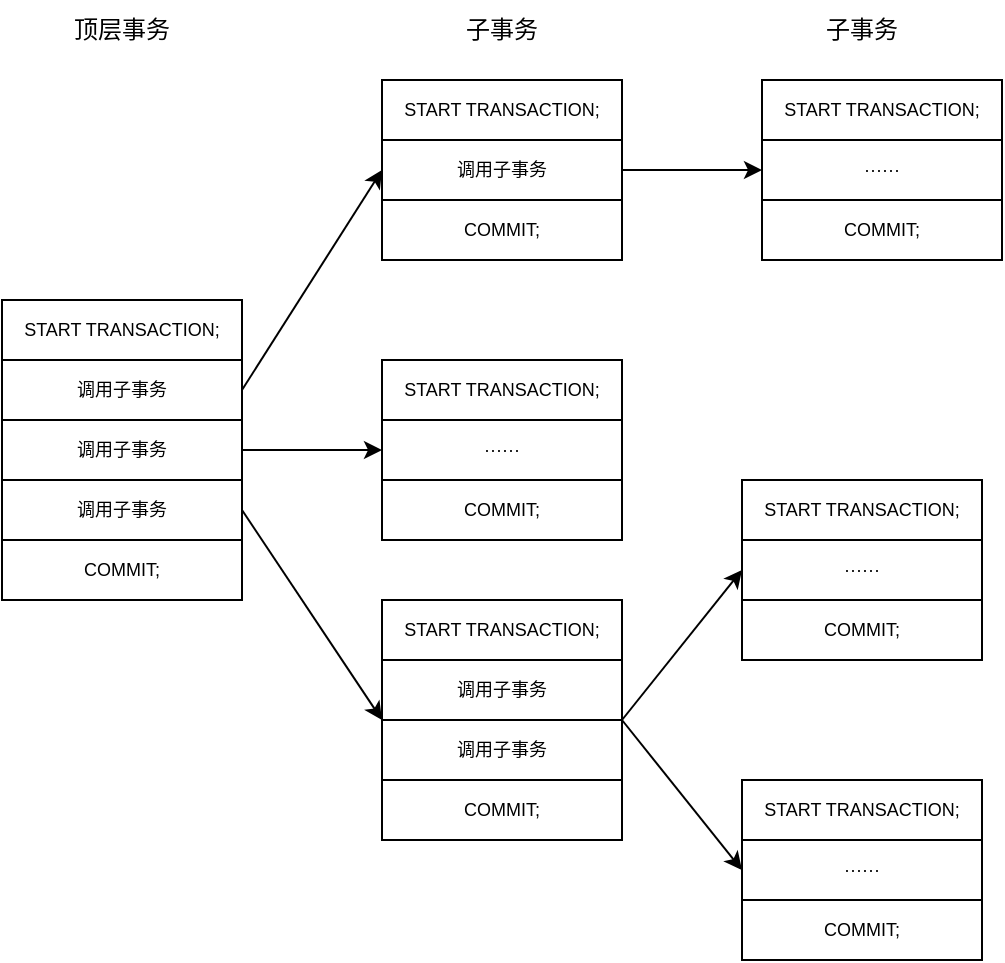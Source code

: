 <mxfile version="27.1.3">
  <diagram name="第 1 页" id="F2-SKgdABRe445PUrhpk">
    <mxGraphModel dx="1181" dy="630" grid="1" gridSize="10" guides="1" tooltips="1" connect="1" arrows="1" fold="1" page="1" pageScale="1" pageWidth="3300" pageHeight="4681" math="0" shadow="0">
      <root>
        <mxCell id="0" />
        <mxCell id="1" parent="0" />
        <mxCell id="2lTEQmjzz5ShgXORFhZ_-8" value="&lt;div&gt;START TRANSACTION;&lt;/div&gt;" style="rounded=0;whiteSpace=wrap;html=1;fontSize=9;" vertex="1" parent="1">
          <mxGeometry x="690" y="420" width="120" height="30" as="geometry" />
        </mxCell>
        <mxCell id="2lTEQmjzz5ShgXORFhZ_-28" style="rounded=0;orthogonalLoop=1;jettySize=auto;html=1;exitX=1;exitY=0.5;exitDx=0;exitDy=0;entryX=0;entryY=0.5;entryDx=0;entryDy=0;" edge="1" parent="1" source="2lTEQmjzz5ShgXORFhZ_-10" target="2lTEQmjzz5ShgXORFhZ_-16">
          <mxGeometry relative="1" as="geometry">
            <mxPoint x="880" y="360" as="targetPoint" />
          </mxGeometry>
        </mxCell>
        <mxCell id="2lTEQmjzz5ShgXORFhZ_-10" value="调用子事务" style="rounded=0;whiteSpace=wrap;html=1;fontSize=9;" vertex="1" parent="1">
          <mxGeometry x="690" y="450" width="120" height="30" as="geometry" />
        </mxCell>
        <mxCell id="2lTEQmjzz5ShgXORFhZ_-29" style="rounded=0;orthogonalLoop=1;jettySize=auto;html=1;exitX=1;exitY=0.5;exitDx=0;exitDy=0;entryX=0;entryY=0.5;entryDx=0;entryDy=0;" edge="1" parent="1" source="2lTEQmjzz5ShgXORFhZ_-11" target="2lTEQmjzz5ShgXORFhZ_-21">
          <mxGeometry relative="1" as="geometry" />
        </mxCell>
        <mxCell id="2lTEQmjzz5ShgXORFhZ_-11" value="调用子事务" style="rounded=0;whiteSpace=wrap;html=1;fontSize=9;" vertex="1" parent="1">
          <mxGeometry x="690" y="480" width="120" height="30" as="geometry" />
        </mxCell>
        <mxCell id="2lTEQmjzz5ShgXORFhZ_-30" style="rounded=0;orthogonalLoop=1;jettySize=auto;html=1;exitX=1;exitY=0.5;exitDx=0;exitDy=0;entryX=0;entryY=1;entryDx=0;entryDy=0;" edge="1" parent="1" source="2lTEQmjzz5ShgXORFhZ_-13" target="2lTEQmjzz5ShgXORFhZ_-25">
          <mxGeometry relative="1" as="geometry" />
        </mxCell>
        <mxCell id="2lTEQmjzz5ShgXORFhZ_-13" value="调用子事务" style="rounded=0;whiteSpace=wrap;html=1;fontSize=9;" vertex="1" parent="1">
          <mxGeometry x="690" y="510" width="120" height="30" as="geometry" />
        </mxCell>
        <mxCell id="2lTEQmjzz5ShgXORFhZ_-14" value="&lt;div&gt;COMMIT;&lt;/div&gt;" style="rounded=0;whiteSpace=wrap;html=1;fontSize=9;" vertex="1" parent="1">
          <mxGeometry x="690" y="540" width="120" height="30" as="geometry" />
        </mxCell>
        <mxCell id="2lTEQmjzz5ShgXORFhZ_-15" value="&lt;div&gt;START TRANSACTION;&lt;/div&gt;" style="rounded=0;whiteSpace=wrap;html=1;fontSize=9;" vertex="1" parent="1">
          <mxGeometry x="880" y="310" width="120" height="30" as="geometry" />
        </mxCell>
        <mxCell id="2lTEQmjzz5ShgXORFhZ_-47" style="edgeStyle=orthogonalEdgeStyle;rounded=0;orthogonalLoop=1;jettySize=auto;html=1;exitX=1;exitY=0.5;exitDx=0;exitDy=0;entryX=0;entryY=0.5;entryDx=0;entryDy=0;" edge="1" parent="1" source="2lTEQmjzz5ShgXORFhZ_-16" target="2lTEQmjzz5ShgXORFhZ_-45">
          <mxGeometry relative="1" as="geometry" />
        </mxCell>
        <mxCell id="2lTEQmjzz5ShgXORFhZ_-16" value="调用子事务" style="rounded=0;whiteSpace=wrap;html=1;fontSize=9;" vertex="1" parent="1">
          <mxGeometry x="880" y="340" width="120" height="30" as="geometry" />
        </mxCell>
        <mxCell id="2lTEQmjzz5ShgXORFhZ_-19" value="&lt;div&gt;COMMIT;&lt;/div&gt;" style="rounded=0;whiteSpace=wrap;html=1;fontSize=9;" vertex="1" parent="1">
          <mxGeometry x="880" y="370" width="120" height="30" as="geometry" />
        </mxCell>
        <mxCell id="2lTEQmjzz5ShgXORFhZ_-20" value="&lt;div&gt;START TRANSACTION;&lt;/div&gt;" style="rounded=0;whiteSpace=wrap;html=1;fontSize=9;" vertex="1" parent="1">
          <mxGeometry x="880" y="450" width="120" height="30" as="geometry" />
        </mxCell>
        <mxCell id="2lTEQmjzz5ShgXORFhZ_-21" value="······" style="rounded=0;whiteSpace=wrap;html=1;fontSize=9;" vertex="1" parent="1">
          <mxGeometry x="880" y="480" width="120" height="30" as="geometry" />
        </mxCell>
        <mxCell id="2lTEQmjzz5ShgXORFhZ_-23" value="&lt;div&gt;COMMIT;&lt;/div&gt;" style="rounded=0;whiteSpace=wrap;html=1;fontSize=9;" vertex="1" parent="1">
          <mxGeometry x="880" y="510" width="120" height="30" as="geometry" />
        </mxCell>
        <mxCell id="2lTEQmjzz5ShgXORFhZ_-24" value="&lt;div&gt;START TRANSACTION;&lt;/div&gt;" style="rounded=0;whiteSpace=wrap;html=1;fontSize=9;" vertex="1" parent="1">
          <mxGeometry x="880" y="570" width="120" height="30" as="geometry" />
        </mxCell>
        <mxCell id="2lTEQmjzz5ShgXORFhZ_-25" value="调用子事务" style="rounded=0;whiteSpace=wrap;html=1;fontSize=9;" vertex="1" parent="1">
          <mxGeometry x="880" y="600" width="120" height="30" as="geometry" />
        </mxCell>
        <mxCell id="2lTEQmjzz5ShgXORFhZ_-39" style="rounded=0;orthogonalLoop=1;jettySize=auto;html=1;exitX=1;exitY=0;exitDx=0;exitDy=0;entryX=0;entryY=0.5;entryDx=0;entryDy=0;" edge="1" parent="1" source="2lTEQmjzz5ShgXORFhZ_-26" target="2lTEQmjzz5ShgXORFhZ_-36">
          <mxGeometry relative="1" as="geometry" />
        </mxCell>
        <mxCell id="2lTEQmjzz5ShgXORFhZ_-40" style="rounded=0;orthogonalLoop=1;jettySize=auto;html=1;exitX=1;exitY=0;exitDx=0;exitDy=0;entryX=0;entryY=0.5;entryDx=0;entryDy=0;" edge="1" parent="1" source="2lTEQmjzz5ShgXORFhZ_-26" target="2lTEQmjzz5ShgXORFhZ_-32">
          <mxGeometry relative="1" as="geometry" />
        </mxCell>
        <mxCell id="2lTEQmjzz5ShgXORFhZ_-26" value="调用子事务" style="rounded=0;whiteSpace=wrap;html=1;fontSize=9;" vertex="1" parent="1">
          <mxGeometry x="880" y="630" width="120" height="30" as="geometry" />
        </mxCell>
        <mxCell id="2lTEQmjzz5ShgXORFhZ_-27" value="&lt;div&gt;COMMIT;&lt;/div&gt;" style="rounded=0;whiteSpace=wrap;html=1;fontSize=9;" vertex="1" parent="1">
          <mxGeometry x="880" y="660" width="120" height="30" as="geometry" />
        </mxCell>
        <mxCell id="2lTEQmjzz5ShgXORFhZ_-31" value="&lt;div&gt;START TRANSACTION;&lt;/div&gt;" style="rounded=0;whiteSpace=wrap;html=1;fontSize=9;" vertex="1" parent="1">
          <mxGeometry x="1060" y="660" width="120" height="30" as="geometry" />
        </mxCell>
        <mxCell id="2lTEQmjzz5ShgXORFhZ_-32" value="······" style="rounded=0;whiteSpace=wrap;html=1;fontSize=9;" vertex="1" parent="1">
          <mxGeometry x="1060" y="690" width="120" height="30" as="geometry" />
        </mxCell>
        <mxCell id="2lTEQmjzz5ShgXORFhZ_-34" value="&lt;div&gt;COMMIT;&lt;/div&gt;" style="rounded=0;whiteSpace=wrap;html=1;fontSize=9;" vertex="1" parent="1">
          <mxGeometry x="1060" y="720" width="120" height="30" as="geometry" />
        </mxCell>
        <mxCell id="2lTEQmjzz5ShgXORFhZ_-35" value="&lt;div&gt;START TRANSACTION;&lt;/div&gt;" style="rounded=0;whiteSpace=wrap;html=1;fontSize=9;" vertex="1" parent="1">
          <mxGeometry x="1060" y="510" width="120" height="30" as="geometry" />
        </mxCell>
        <mxCell id="2lTEQmjzz5ShgXORFhZ_-36" value="······" style="rounded=0;whiteSpace=wrap;html=1;fontSize=9;" vertex="1" parent="1">
          <mxGeometry x="1060" y="540" width="120" height="30" as="geometry" />
        </mxCell>
        <mxCell id="2lTEQmjzz5ShgXORFhZ_-38" value="&lt;div&gt;COMMIT;&lt;/div&gt;" style="rounded=0;whiteSpace=wrap;html=1;fontSize=9;" vertex="1" parent="1">
          <mxGeometry x="1060" y="570" width="120" height="30" as="geometry" />
        </mxCell>
        <mxCell id="2lTEQmjzz5ShgXORFhZ_-44" value="&lt;div&gt;START TRANSACTION;&lt;/div&gt;" style="rounded=0;whiteSpace=wrap;html=1;fontSize=9;" vertex="1" parent="1">
          <mxGeometry x="1070" y="310" width="120" height="30" as="geometry" />
        </mxCell>
        <mxCell id="2lTEQmjzz5ShgXORFhZ_-45" value="······" style="rounded=0;whiteSpace=wrap;html=1;fontSize=9;" vertex="1" parent="1">
          <mxGeometry x="1070" y="340" width="120" height="30" as="geometry" />
        </mxCell>
        <mxCell id="2lTEQmjzz5ShgXORFhZ_-46" value="&lt;div&gt;COMMIT;&lt;/div&gt;" style="rounded=0;whiteSpace=wrap;html=1;fontSize=9;" vertex="1" parent="1">
          <mxGeometry x="1070" y="370" width="120" height="30" as="geometry" />
        </mxCell>
        <mxCell id="2lTEQmjzz5ShgXORFhZ_-48" value="顶层事务" style="text;html=1;align=center;verticalAlign=middle;whiteSpace=wrap;rounded=0;" vertex="1" parent="1">
          <mxGeometry x="720" y="270" width="60" height="30" as="geometry" />
        </mxCell>
        <mxCell id="2lTEQmjzz5ShgXORFhZ_-49" value="子事务" style="text;html=1;align=center;verticalAlign=middle;whiteSpace=wrap;rounded=0;" vertex="1" parent="1">
          <mxGeometry x="910" y="270" width="60" height="30" as="geometry" />
        </mxCell>
        <mxCell id="2lTEQmjzz5ShgXORFhZ_-50" value="子事务" style="text;html=1;align=center;verticalAlign=middle;whiteSpace=wrap;rounded=0;" vertex="1" parent="1">
          <mxGeometry x="1090" y="270" width="60" height="30" as="geometry" />
        </mxCell>
      </root>
    </mxGraphModel>
  </diagram>
</mxfile>
